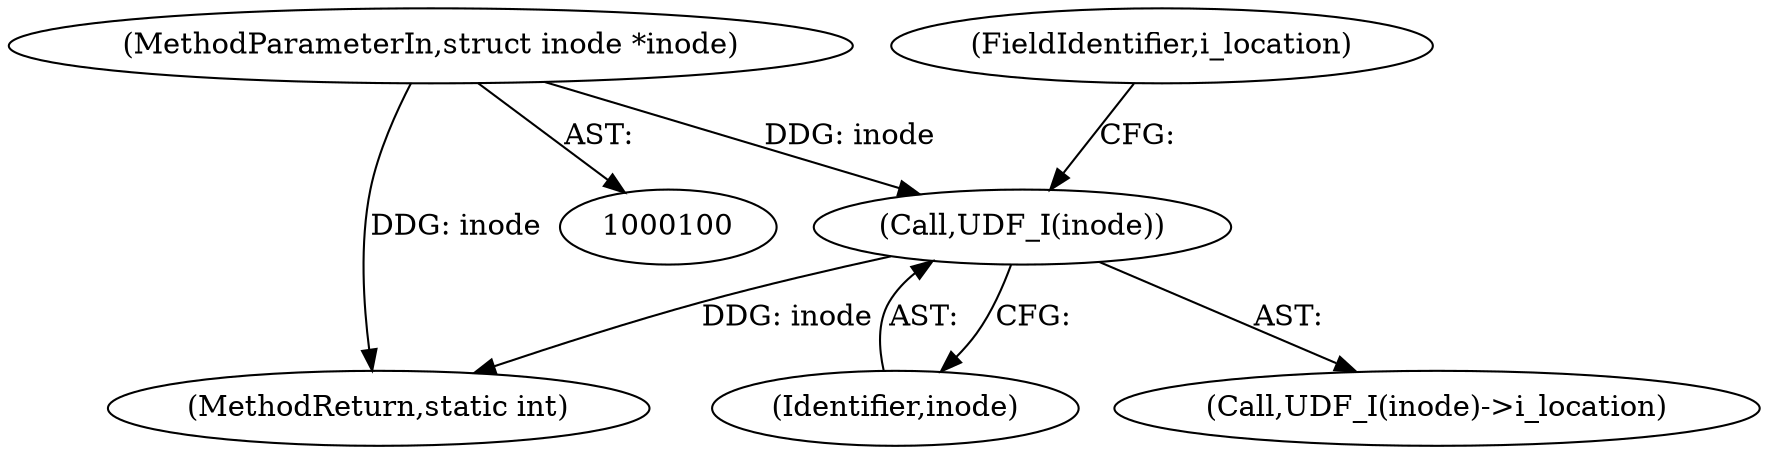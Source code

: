 digraph "0_linux_0143fc5e9f6f5aad4764801015bc8d4b4a278200@pointer" {
"1000101" [label="(MethodParameterIn,struct inode *inode)"];
"1000115" [label="(Call,UDF_I(inode))"];
"1000101" [label="(MethodParameterIn,struct inode *inode)"];
"1000117" [label="(FieldIdentifier,i_location)"];
"1000116" [label="(Identifier,inode)"];
"1000236" [label="(MethodReturn,static int)"];
"1000115" [label="(Call,UDF_I(inode))"];
"1000114" [label="(Call,UDF_I(inode)->i_location)"];
"1000101" -> "1000100"  [label="AST: "];
"1000101" -> "1000236"  [label="DDG: inode"];
"1000101" -> "1000115"  [label="DDG: inode"];
"1000115" -> "1000114"  [label="AST: "];
"1000115" -> "1000116"  [label="CFG: "];
"1000116" -> "1000115"  [label="AST: "];
"1000117" -> "1000115"  [label="CFG: "];
"1000115" -> "1000236"  [label="DDG: inode"];
}
